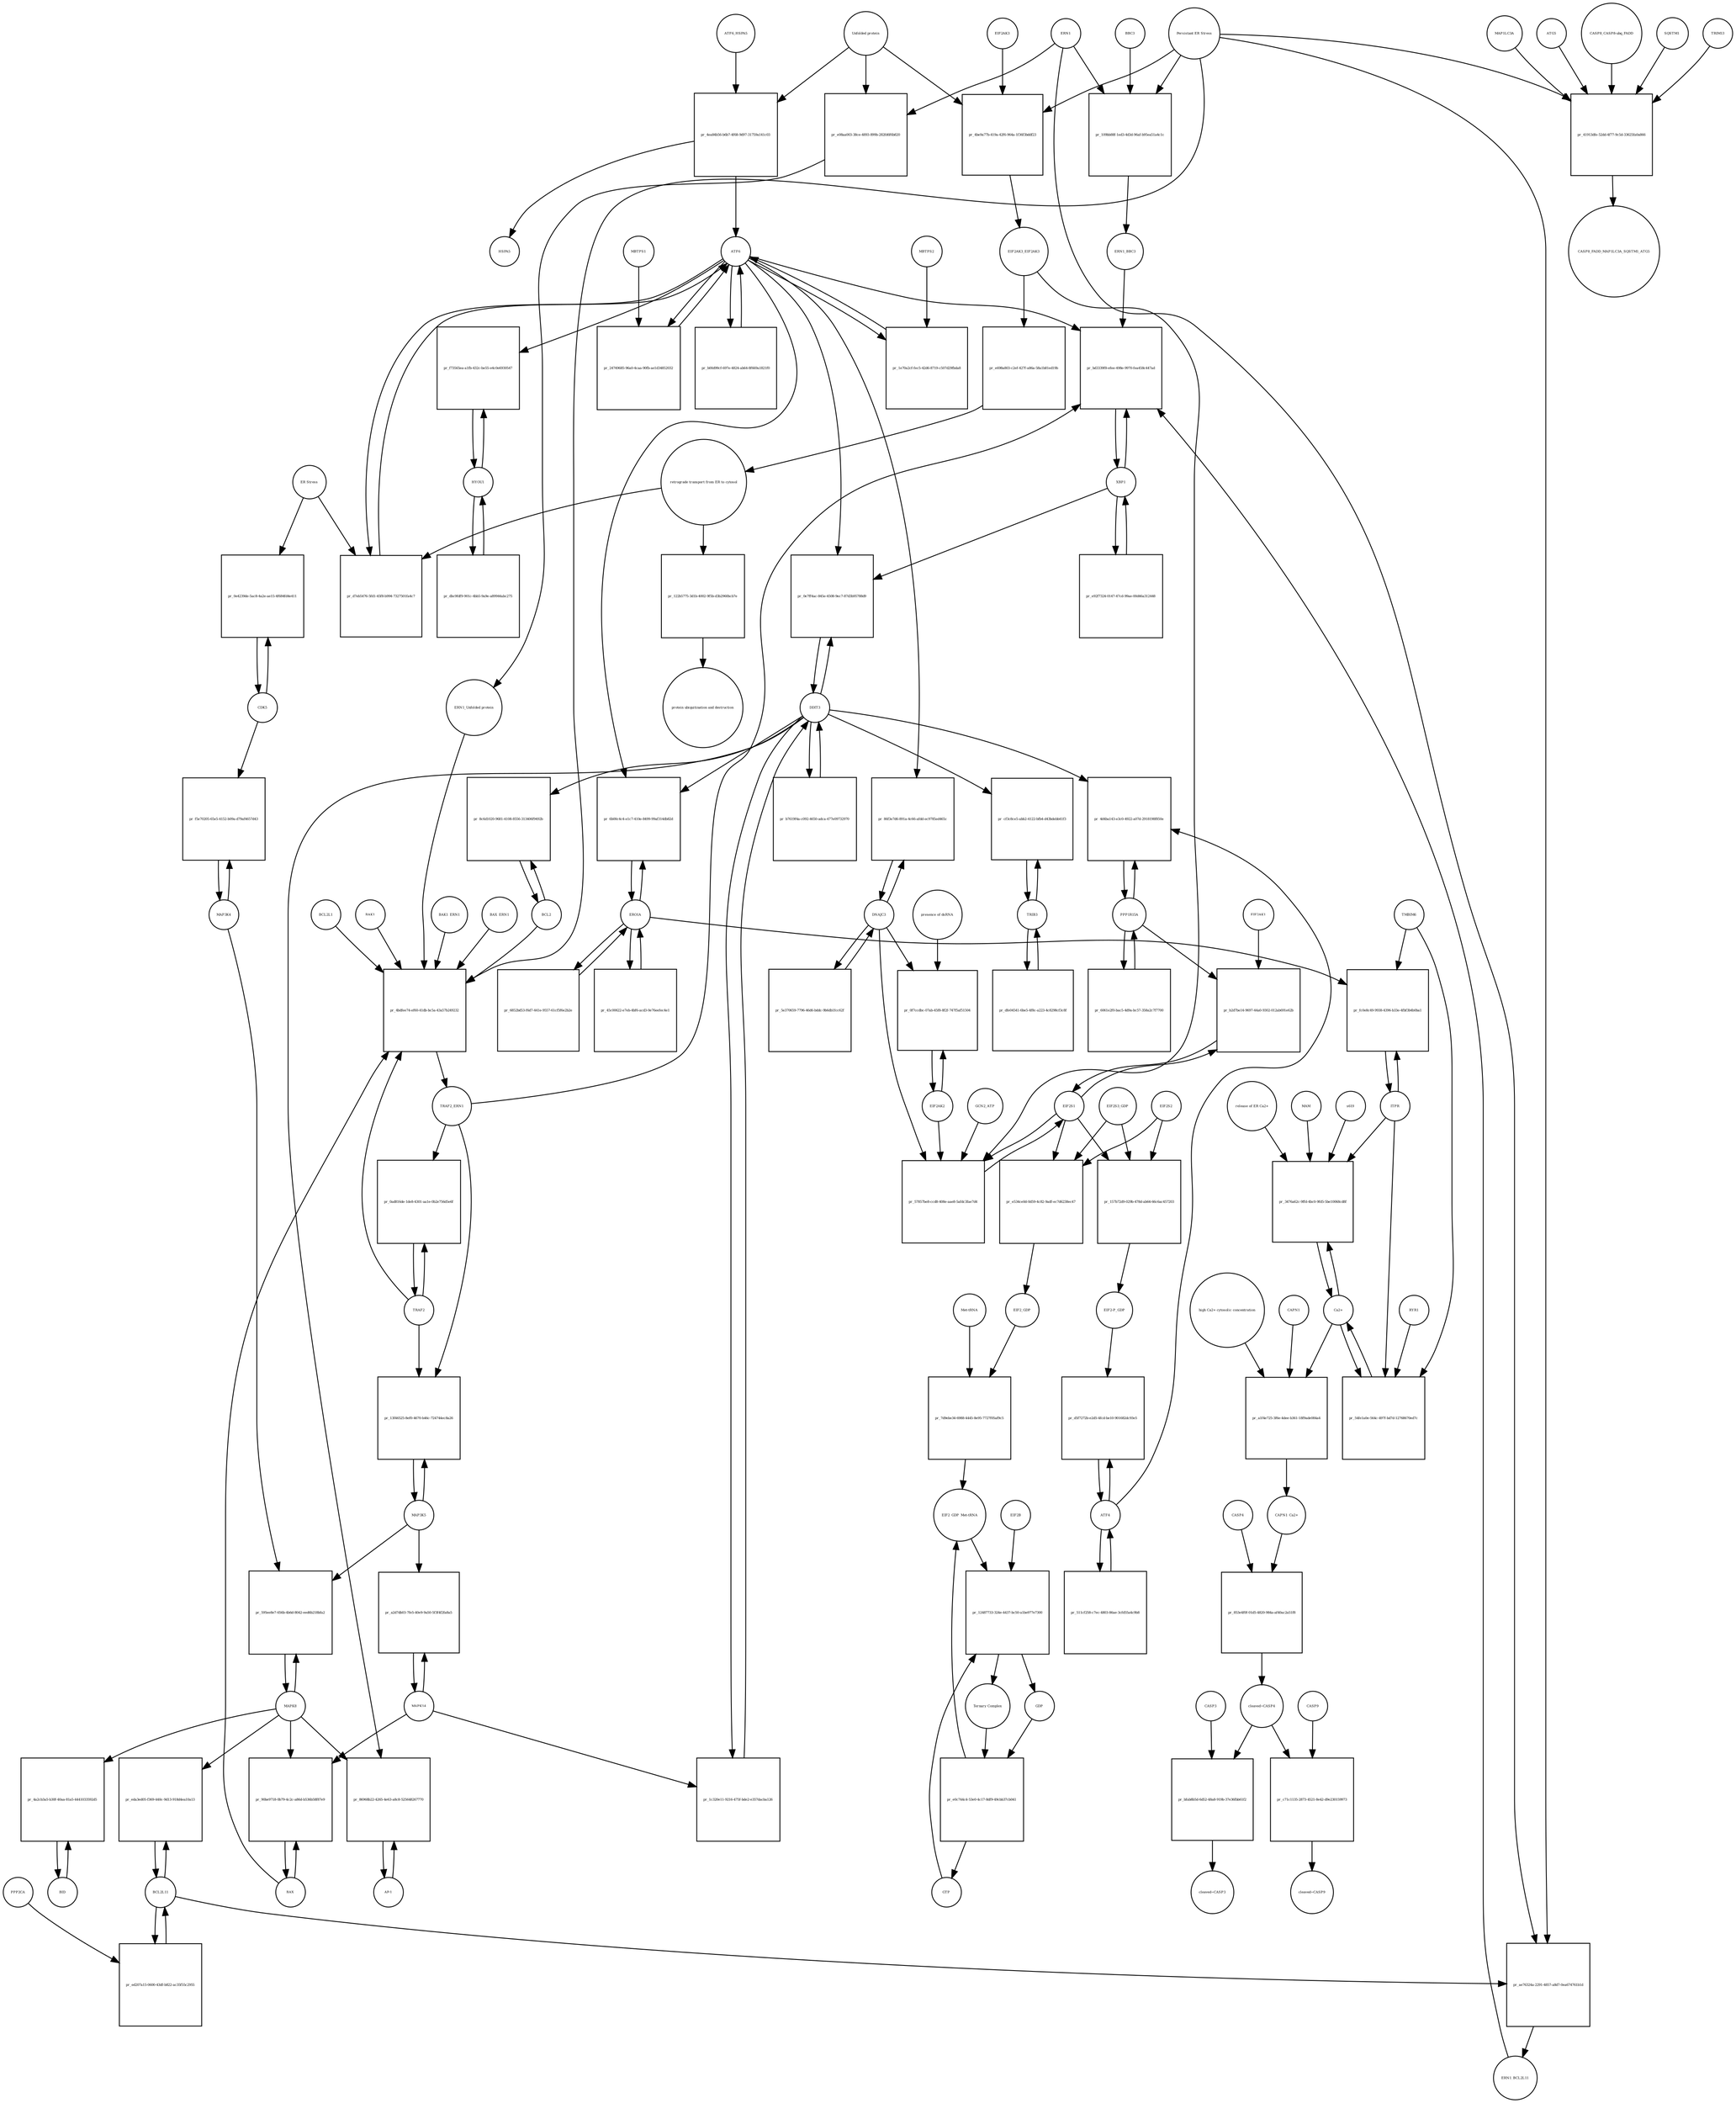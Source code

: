 strict digraph  {
ATF6_HSPA5 [annotation="", bipartite=0, cls=complex, fontsize=4, label=ATF6_HSPA5, shape=circle];
"pr_4ea84b56-b6b7-4f68-9d97-31759a141c03" [annotation="", bipartite=1, cls=process, fontsize=4, label="pr_4ea84b56-b6b7-4f68-9d97-31759a141c03", shape=square];
ATF6 [annotation="urn_miriam_hgnc.symbol_ATF6", bipartite=0, cls=macromolecule, fontsize=4, label=ATF6, shape=circle];
HSPA5 [annotation="urn_miriam_hgnc.symbol_HSPA5", bipartite=0, cls=macromolecule, fontsize=4, label=HSPA5, shape=circle];
"Unfolded protein" [annotation="", bipartite=0, cls=macromolecule, fontsize=4, label="Unfolded protein", shape=circle];
ERN1 [annotation="urn_miriam_hgnc.symbol_ERN1", bipartite=0, cls=macromolecule, fontsize=4, label=ERN1, shape=circle];
"pr_e08aa003-38ce-4893-899b-282fd6f6b820" [annotation="", bipartite=1, cls=process, fontsize=4, label="pr_e08aa003-38ce-4893-899b-282fd6f6b820", shape=square];
"ERN1_Unfolded protein" [annotation="", bipartite=0, cls=complex, fontsize=4, label="ERN1_Unfolded protein", shape=circle];
EIF2AK3_EIF2AK3 [annotation="", bipartite=0, cls=complex, fontsize=4, label=EIF2AK3_EIF2AK3, shape=circle];
"pr_e698a803-c2ef-427f-a86a-58a1b81ed19b" [annotation="", bipartite=1, cls=process, fontsize=4, label="pr_e698a803-c2ef-427f-a86a-58a1b81ed19b", shape=square];
"retrograde transport from ER to cytosol" [annotation="urn_miriam_obo.go_GO%3A0030970", bipartite=0, cls=phenotype, fontsize=4, label="retrograde transport from ER to cytosol", shape=circle];
"pr_122b5775-3d1b-4002-9f5b-d3b2960bcb7e" [annotation="", bipartite=1, cls=process, fontsize=4, label="pr_122b5775-3d1b-4002-9f5b-d3b2960bcb7e", shape=square];
"protein ubiquitination and destruction" [annotation="", bipartite=0, cls=phenotype, fontsize=4, label="protein ubiquitination and destruction", shape=circle];
"pr_4bdfee74-ef60-41db-bc5a-43a57b249232" [annotation="", bipartite=1, cls=process, fontsize=4, label="pr_4bdfee74-ef60-41db-bc5a-43a57b249232", shape=square];
TRAF2_ERN1 [annotation="", bipartite=0, cls=complex, fontsize=4, label=TRAF2_ERN1, shape=circle];
BAK1_ERN1 [annotation="", bipartite=0, cls=complex, fontsize=4, label=BAK1_ERN1, shape=circle];
BAX_ERN1 [annotation="", bipartite=0, cls=complex, fontsize=4, label=BAX_ERN1, shape=circle];
BCL2 [annotation="urn_miriam_hgnc.symbol_BCL2", bipartite=0, cls="nucleic acid feature", fontsize=4, label=BCL2, shape=circle];
BCL2L1 [annotation="urn_miriam_hgnc.symbol_BCL2L1", bipartite=0, cls=macromolecule, fontsize=4, label=BCL2L1, shape=circle];
"Persistant ER Stress" [annotation="urn_miriam_obo.go_GO%3A0034976", bipartite=0, cls=phenotype, fontsize=4, label="Persistant ER Stress", shape=circle];
BAX [annotation="urn_miriam_hgnc.symbol_BAX", bipartite=0, cls=macromolecule, fontsize=4, label=BAX, shape=circle];
BAK1 [annotation="urn_miriam_hgnc.symbol_BAK1", bipartite=0, cls=macromolecule, fontsize=4, label=BAK1, shape=circle];
TRAF2 [annotation="urn_miriam_hgnc.symbol_TRAF2", bipartite=0, cls=macromolecule, fontsize=4, label=TRAF2, shape=circle];
XBP1 [annotation="urn_miriam_hgnc.symbol_XBP1", bipartite=0, cls=macromolecule, fontsize=4, label=XBP1, shape=circle];
"pr_bd3339f8-efee-498e-9970-fea458c447ad" [annotation="", bipartite=1, cls=process, fontsize=4, label="pr_bd3339f8-efee-498e-9970-fea458c447ad", shape=square];
ERN1_BBC3 [annotation="", bipartite=0, cls=complex, fontsize=4, label=ERN1_BBC3, shape=circle];
ERN1_BCL2L11 [annotation="", bipartite=0, cls=complex, fontsize=4, label=ERN1_BCL2L11, shape=circle];
"pr_e92f7324-0147-47cd-99ae-00d46a312448" [annotation="", bipartite=1, cls=process, fontsize=4, label="pr_e92f7324-0147-47cd-99ae-00d46a312448", shape=square];
"pr_0ad816de-1de8-4301-aa1e-0b2e756d5e6f" [annotation="", bipartite=1, cls=process, fontsize=4, label="pr_0ad816de-1de8-4301-aa1e-0b2e756d5e6f", shape=square];
MAPK8 [annotation="urn_miriam_hgnc.symbol_MAPK8", bipartite=0, cls=macromolecule, fontsize=4, label=MAPK8, shape=circle];
"pr_595ee8e7-656b-4b6d-8042-eed6b218bfa2" [annotation="", bipartite=1, cls=process, fontsize=4, label="pr_595ee8e7-656b-4b6d-8042-eed6b218bfa2", shape=square];
MAP3K4 [annotation="urn_miriam_hgnc.symbol_MAP3K4", bipartite=0, cls=macromolecule, fontsize=4, label=MAP3K4, shape=circle];
MAP3K5 [annotation="urn_miriam_hgnc.symbol_MAP3K5", bipartite=0, cls=macromolecule, fontsize=4, label=MAP3K5, shape=circle];
MAPK14 [annotation="urn_miriam_hgnc.symbol_MAPK14", bipartite=0, cls=macromolecule, fontsize=4, label=MAPK14, shape=circle];
"pr_a2d7db03-7fe5-40e9-9a50-5f3f4f2fa8a5" [annotation="", bipartite=1, cls=process, fontsize=4, label="pr_a2d7db03-7fe5-40e9-9a50-5f3f4f2fa8a5", shape=square];
DDIT3 [annotation="urn_miriam_hgnc.symbol_DDIT3", bipartite=0, cls=macromolecule, fontsize=4, label=DDIT3, shape=circle];
"pr_1c320e11-9216-475f-bde2-e357dacba126" [annotation="", bipartite=1, cls=process, fontsize=4, label="pr_1c320e11-9216-475f-bde2-e357dacba126", shape=square];
"pr_8c6d1020-9681-4108-8556-313406f9492b" [annotation="", bipartite=1, cls=process, fontsize=4, label="pr_8c6d1020-9681-4108-8556-313406f9492b", shape=square];
"pr_d7eb5476-5fd1-45f8-b994-7327501fa4c7" [annotation="", bipartite=1, cls=process, fontsize=4, label="pr_d7eb5476-5fd1-45f8-b994-7327501fa4c7", shape=square];
"ER Stress" [annotation="urn_miriam_obo.go_GO%3A0034976", bipartite=0, cls=phenotype, fontsize=4, label="ER Stress", shape=circle];
"pr_24749685-96a0-4caa-90fb-ae1d34852032" [annotation="", bipartite=1, cls=process, fontsize=4, label="pr_24749685-96a0-4caa-90fb-ae1d34852032", shape=square];
MBTPS1 [annotation="urn_miriam_hgnc.symbol_MBTPS1", bipartite=0, cls=macromolecule, fontsize=4, label=MBTPS1, shape=circle];
"pr_1e70a2cf-fec5-42d6-8719-c507d29fbda8" [annotation="", bipartite=1, cls=process, fontsize=4, label="pr_1e70a2cf-fec5-42d6-8719-c507d29fbda8", shape=square];
MBTPS2 [annotation="urn_miriam_hgnc.symbol_MBTPS2", bipartite=0, cls=macromolecule, fontsize=4, label=MBTPS2, shape=circle];
"pr_b00d99cf-697e-4824-ab64-8f669a1821f0" [annotation="", bipartite=1, cls=process, fontsize=4, label="pr_b00d99cf-697e-4824-ab64-8f669a1821f0", shape=square];
"pr_b7619f4a-c092-4650-adca-477e09732970" [annotation="", bipartite=1, cls=process, fontsize=4, label="pr_b7619f4a-c092-4650-adca-477e09732970", shape=square];
"pr_0e7ff4ac-845e-4508-9ec7-87d3b95788d9" [annotation="", bipartite=1, cls=process, fontsize=4, label="pr_0e7ff4ac-845e-4508-9ec7-87d3b95788d9", shape=square];
EIF2S1 [annotation="urn_miriam_hgnc.symbol_EIF2S1", bipartite=0, cls=macromolecule, fontsize=4, label=EIF2S1, shape=circle];
"pr_57857be8-ccd8-408e-aae8-5afdc3fae7d4" [annotation="", bipartite=1, cls=process, fontsize=4, label="pr_57857be8-ccd8-408e-aae8-5afdc3fae7d4", shape=square];
GCN2_ATP [annotation="", bipartite=0, cls=complex, fontsize=4, label=GCN2_ATP, shape=circle];
EIF2AK2 [annotation="urn_miriam_hgnc.symbol_EIF2AK2", bipartite=0, cls=macromolecule, fontsize=4, label=EIF2AK2, shape=circle];
DNAJC3 [annotation="urn_miriam_hgnc.symbol_DNAJC3", bipartite=0, cls=macromolecule, fontsize=4, label=DNAJC3, shape=circle];
EIF2S2 [annotation="urn_miriam_hgnc.symbol_EIF2S2", bipartite=0, cls=macromolecule, fontsize=4, label=EIF2S2, shape=circle];
"pr_e534ce0d-0d59-4c82-9adf-ec7d6238ec47" [annotation="", bipartite=1, cls=process, fontsize=4, label="pr_e534ce0d-0d59-4c82-9adf-ec7d6238ec47", shape=square];
EIF2S3_GDP [annotation="", bipartite=0, cls=complex, fontsize=4, label=EIF2S3_GDP, shape=circle];
EIF2_GDP [annotation="", bipartite=0, cls=complex, fontsize=4, label=EIF2_GDP, shape=circle];
"EIF2_GDP_Met-tRNA" [annotation="", bipartite=0, cls=complex, fontsize=4, label="EIF2_GDP_Met-tRNA", shape=circle];
"pr_12487733-324e-4437-bc50-a1be977e7300" [annotation="", bipartite=1, cls=process, fontsize=4, label="pr_12487733-324e-4437-bc50-a1be977e7300", shape=square];
"Ternary Complex" [annotation="", bipartite=0, cls=complex, fontsize=4, label="Ternary Complex", shape=circle];
EIF2B [annotation="", bipartite=0, cls=complex, fontsize=4, label=EIF2B, shape=circle];
GTP [annotation="urn_miriam_obo.chebi_CHEBI%3A57600", bipartite=0, cls="simple chemical", fontsize=4, label=GTP, shape=circle];
GDP [annotation="urn_miriam_obo.chebi_CHEBI%3A65180", bipartite=0, cls="simple chemical", fontsize=4, label=GDP, shape=circle];
"pr_e0c744c4-53e0-4c17-8df9-49cbb37cb041" [annotation="", bipartite=1, cls=process, fontsize=4, label="pr_e0c744c4-53e0-4c17-8df9-49cbb37cb041", shape=square];
ATF4 [annotation="urn_miriam_hgnc.symbol_ATF4", bipartite=0, cls=macromolecule, fontsize=4, label=ATF4, shape=circle];
"pr_d5f7272b-e2d5-4fcd-be10-901682dc93e5" [annotation="", bipartite=1, cls=process, fontsize=4, label="pr_d5f7272b-e2d5-4fcd-be10-901682dc93e5", shape=square];
"EIF2-P_GDP" [annotation="", bipartite=0, cls=complex, fontsize=4, label="EIF2-P_GDP", shape=circle];
"pr_511cf258-c7ec-4803-86ae-3cfd55a4c9b8" [annotation="", bipartite=1, cls=process, fontsize=4, label="pr_511cf258-c7ec-4803-86ae-3cfd55a4c9b8", shape=square];
PPP1R15A [annotation="urn_miriam_hgnc.symbol_PPP1R15A", bipartite=0, cls=macromolecule, fontsize=4, label=PPP1R15A, shape=circle];
"pr_4d4ba143-e3c0-4922-a07d-2918198f850e" [annotation="", bipartite=1, cls=process, fontsize=4, label="pr_4d4ba143-e3c0-4922-a07d-2918198f850e", shape=square];
"pr_6061e2f0-bac5-4d9a-bc57-358a2c7f7700" [annotation="", bipartite=1, cls=process, fontsize=4, label="pr_6061e2f0-bac5-4d9a-bc57-358a2c7f7700", shape=square];
"pr_13f46525-8ef0-4670-b46c-724744ec8a26" [annotation="", bipartite=1, cls=process, fontsize=4, label="pr_13f46525-8ef0-4670-b46c-724744ec8a26", shape=square];
ERO1A [annotation="urn_miriam_hgnc.symbol_ERO1A", bipartite=0, cls=macromolecule, fontsize=4, label=ERO1A, shape=circle];
"pr_6b00c4c4-e1c7-410e-8499-99af314db82d" [annotation="", bipartite=1, cls=process, fontsize=4, label="pr_6b00c4c4-e1c7-410e-8499-99af314db82d", shape=square];
"pr_45c00622-e7eb-4bf6-acd3-0e76eefec4e1" [annotation="", bipartite=1, cls=process, fontsize=4, label="pr_45c00622-e7eb-4bf6-acd3-0e76eefec4e1", shape=square];
"pr_b2d7be14-9697-44a0-9302-012ab691e62b" [annotation="", bipartite=1, cls=process, fontsize=4, label="pr_b2d7be14-9697-44a0-9302-012ab691e62b", shape=square];
EIF2AK1 [annotation="urn_miriam_hgnc.symbol_EIF2AK1", bipartite=0, cls=macromolecule, fontsize=4, label=EIF2AK1, shape=circle];
"pr_90be9718-0b79-4c2c-a86d-b536b58f87e9" [annotation="", bipartite=1, cls=process, fontsize=4, label="pr_90be9718-0b79-4c2c-a86d-b536b58f87e9", shape=square];
"Ca2+" [annotation="urn_miriam_obo.chebi_CHEBI%3A29108", bipartite=0, cls="simple chemical", fontsize=4, label="Ca2+", shape=circle];
"pr_3476a62c-9ffd-4bc0-9fd5-5be10068cd8f" [annotation="", bipartite=1, cls=process, fontsize=4, label="pr_3476a62c-9ffd-4bc0-9fd5-5be10068cd8f", shape=square];
"release of ER Ca2+" [annotation="urn_miriam_obo.go_GO%3A0032471", bipartite=0, cls=phenotype, fontsize=4, label="release of ER Ca2+", shape=circle];
ITPR [annotation="urn_miriam_hgnc.symbol_ITPR1|urn_miriam_hgnc.symbol_ITPR2|urn_miriam_hgnc.symbol_ITPR3", bipartite=0, cls=macromolecule, fontsize=4, label=ITPR, shape=circle];
MAM [annotation="urn_miriam_obo.go_GO%3A0044233", bipartite=0, cls=phenotype, fontsize=4, label=MAM, shape=circle];
s619 [annotation="", bipartite=0, cls=complex, fontsize=4, label=s619, shape=circle];
"pr_f5e70205-65e5-4152-b09a-d79af4657d43" [annotation="", bipartite=1, cls=process, fontsize=4, label="pr_f5e70205-65e5-4152-b09a-d79af4657d43", shape=square];
CDK5 [annotation="urn_miriam_hgnc.symbol_CDK5", bipartite=0, cls=macromolecule, fontsize=4, label=CDK5, shape=circle];
"pr_0e4239de-5ac8-4a2e-ae15-4f684fd4e411" [annotation="", bipartite=1, cls="uncertain process", fontsize=4, label="pr_0e4239de-5ac8-4a2e-ae15-4f684fd4e411", shape=square];
"pr_54fe1a0e-564c-497f-bd7d-12768670ed7c" [annotation="", bipartite=1, cls=process, fontsize=4, label="pr_54fe1a0e-564c-497f-bd7d-12768670ed7c", shape=square];
TMBIM6 [annotation="urn_miriam_hgnc.symbol_TMBIM6", bipartite=0, cls=macromolecule, fontsize=4, label=TMBIM6, shape=circle];
RYR1 [annotation="urn_miriam_hgnc.symbol_RYR1", bipartite=0, cls=macromolecule, fontsize=4, label=RYR1, shape=circle];
EIF2AK3 [annotation="urn_miriam_hgnc.symbol_EIF2AK3", bipartite=0, cls=macromolecule, fontsize=4, label=EIF2AK3, shape=circle];
"pr_4be9a77b-419a-42f6-964a-1f36f3bddf23" [annotation="", bipartite=1, cls=process, fontsize=4, label="pr_4be9a77b-419a-42f6-964a-1f36f3bddf23", shape=square];
"pr_6852bd53-f6d7-441e-9557-61cf5f6e2b2e" [annotation="", bipartite=1, cls=process, fontsize=4, label="pr_6852bd53-f6d7-441e-9557-61cf5f6e2b2e", shape=square];
"CASP8_CASP8-ubq_FADD" [annotation="", bipartite=0, cls=complex, fontsize=4, label="CASP8_CASP8-ubq_FADD", shape=circle];
"pr_41913dfe-52dd-4f77-9c5d-33625fa0a866" [annotation="", bipartite=1, cls=process, fontsize=4, label="pr_41913dfe-52dd-4f77-9c5d-33625fa0a866", shape=square];
"SQSTM1 " [annotation="urn_miriam_hgnc.symbol_SQSTM1", bipartite=0, cls=macromolecule, fontsize=4, label="SQSTM1 ", shape=circle];
CASP8_FADD_MAP1LC3A_SQSTM1_ATG5 [annotation="", bipartite=0, cls=complex, fontsize=4, label=CASP8_FADD_MAP1LC3A_SQSTM1_ATG5, shape=circle];
TRIM13 [annotation="urn_miriam_hgnc.symbol_TRIM13", bipartite=0, cls=macromolecule, fontsize=4, label=TRIM13, shape=circle];
MAP1LC3A [annotation="urn_miriam_hgnc.symbol_MAP1LC3A", bipartite=0, cls=macromolecule, fontsize=4, label=MAP1LC3A, shape=circle];
ATG5 [annotation="urn_miriam_hgnc.symbol_ATG5", bipartite=0, cls=macromolecule, fontsize=4, label=ATG5, shape=circle];
"AP-1" [annotation="urn_miriam_hgnc.symbol_FOS|urn_miriam_hgnc.symbol_FOSB|urn_miriam_hgnc.symbol_FOSL1|urn_miriam_hgnc.symbol_FOSL2|urn_miriam_hgnc.symbol_JUN|urn_miriam_hgnc.symbol_JUNB|urn_miriam_hgnc.symbol_JUND", bipartite=0, cls=macromolecule, fontsize=4, label="AP-1", shape=circle];
"pr_86968b22-4265-4e63-a8c8-525648267770" [annotation="", bipartite=1, cls=process, fontsize=4, label="pr_86968b22-4265-4e63-a8c8-525648267770", shape=square];
"pr_0f7ccdbc-07ab-45f8-8f2f-747f5af51504" [annotation="", bipartite=1, cls=process, fontsize=4, label="pr_0f7ccdbc-07ab-45f8-8f2f-747f5af51504", shape=square];
"presence of dsRNA" [annotation="urn_miriam_obo.go_GO%3A0071359", bipartite=0, cls=phenotype, fontsize=4, label="presence of dsRNA", shape=circle];
"Met-tRNA" [annotation="urn_miriam_hgnc_HGNC%3A34779", bipartite=0, cls="nucleic acid feature", fontsize=4, label="Met-tRNA", shape=circle];
"pr_7d9ebe34-6988-4445-8e95-7727f05af9c5" [annotation="", bipartite=1, cls=process, fontsize=4, label="pr_7d9ebe34-6988-4445-8e95-7727f05af9c5", shape=square];
"pr_157b72d9-029b-478d-ab64-66c6ac457203" [annotation="", bipartite=1, cls=process, fontsize=4, label="pr_157b72d9-029b-478d-ab64-66c6ac457203", shape=square];
BCL2L11 [annotation="urn_miriam_hgnc.symbol_BCL2L11", bipartite=0, cls=macromolecule, fontsize=4, label=BCL2L11, shape=circle];
"pr_eda3ed05-f369-440c-9d13-918d4ea10a13" [annotation="", bipartite=1, cls=process, fontsize=4, label="pr_eda3ed05-f369-440c-9d13-918d4ea10a13", shape=square];
BID [annotation="urn_miriam_hgnc.symbol_BID", bipartite=0, cls=macromolecule, fontsize=4, label=BID, shape=circle];
"pr_4a2cb3a5-b30f-40aa-81a5-4441033592d5" [annotation="", bipartite=1, cls=process, fontsize=4, label="pr_4a2cb3a5-b30f-40aa-81a5-4441033592d5", shape=square];
"pr_ae76324a-2291-4857-a8d7-0ea674761b1d" [annotation="", bipartite=1, cls=process, fontsize=4, label="pr_ae76324a-2291-4857-a8d7-0ea674761b1d", shape=square];
"pr_109bb88f-1ed3-4d3d-96af-b95ea51a4c1c" [annotation="", bipartite=1, cls=process, fontsize=4, label="pr_109bb88f-1ed3-4d3d-96af-b95ea51a4c1c", shape=square];
BBC3 [annotation="urn_miriam_hgnc.symbol_BBC3", bipartite=0, cls=macromolecule, fontsize=4, label=BBC3, shape=circle];
"pr_ed207a15-0600-43df-b822-ac35f55c2955" [annotation="", bipartite=1, cls=process, fontsize=4, label="pr_ed207a15-0600-43df-b822-ac35f55c2955", shape=square];
PPP2CA [annotation="urn_miriam_hgnc.symbol_PPP2CA", bipartite=0, cls=macromolecule, fontsize=4, label=PPP2CA, shape=circle];
TRIB3 [annotation="urn_miriam_hgnc.symbol_TRIB3", bipartite=0, cls=macromolecule, fontsize=4, label=TRIB3, shape=circle];
"pr_cf3c8ce5-abb2-4122-bfb4-d43bdebb41f3" [annotation="", bipartite=1, cls=process, fontsize=4, label="pr_cf3c8ce5-abb2-4122-bfb4-d43bdebb41f3", shape=square];
"pr_dfe04541-6be5-4f8c-a223-4c8298cf3c8f" [annotation="", bipartite=1, cls=process, fontsize=4, label="pr_dfe04541-6be5-4f8c-a223-4c8298cf3c8f", shape=square];
"pr_86f3e7d6-891a-4c66-afdd-ec9785ed465c" [annotation="", bipartite=1, cls=process, fontsize=4, label="pr_86f3e7d6-891a-4c66-afdd-ec9785ed465c", shape=square];
"pr_5e370659-7796-46d6-bddc-9b6db1fcc62f" [annotation="", bipartite=1, cls=process, fontsize=4, label="pr_5e370659-7796-46d6-bddc-9b6db1fcc62f", shape=square];
"pr_fc0e8c49-9938-4396-b33e-4fbf3b4b0ba1" [annotation="", bipartite=1, cls=process, fontsize=4, label="pr_fc0e8c49-9938-4396-b33e-4fbf3b4b0ba1", shape=square];
CASP4 [annotation="urn_miriam_hgnc.symbol_CASP4", bipartite=0, cls=macromolecule, fontsize=4, label=CASP4, shape=circle];
"pr_853e4f0f-01d5-4820-984a-af40ac2a51f8" [annotation="", bipartite=1, cls=process, fontsize=4, label="pr_853e4f0f-01d5-4820-984a-af40ac2a51f8", shape=square];
"cleaved~CASP4" [annotation="urn_miriam_hgnc.symbol_CASP4", bipartite=0, cls=macromolecule, fontsize=4, label="cleaved~CASP4", shape=circle];
"CAPN1_Ca2+" [annotation="", bipartite=0, cls=complex, fontsize=4, label="CAPN1_Ca2+", shape=circle];
CASP3 [annotation="urn_miriam_hgnc.symbol_CASP3", bipartite=0, cls=macromolecule, fontsize=4, label=CASP3, shape=circle];
"pr_bfab8b5d-6d52-48a8-919b-37e36fbb61f2" [annotation="", bipartite=1, cls=process, fontsize=4, label="pr_bfab8b5d-6d52-48a8-919b-37e36fbb61f2", shape=square];
"cleaved~CASP3" [annotation="urn_miriam_hgnc.symbol_CASP3", bipartite=0, cls=macromolecule, fontsize=4, label="cleaved~CASP3", shape=circle];
CASP9 [annotation="urn_miriam_hgnc.symbol_CSAP9", bipartite=0, cls=macromolecule, fontsize=4, label=CASP9, shape=circle];
"pr_c71c1135-2873-4521-8e42-d9e230159973" [annotation="", bipartite=1, cls=process, fontsize=4, label="pr_c71c1135-2873-4521-8e42-d9e230159973", shape=square];
"cleaved~CASP9" [annotation="urn_miriam_hgnc.symbol_CASP9", bipartite=0, cls=macromolecule, fontsize=4, label="cleaved~CASP9", shape=circle];
CAPN1 [annotation="urn_miriam_hgnc.symbol_CAPN1", bipartite=0, cls=macromolecule, fontsize=4, label=CAPN1, shape=circle];
"pr_a1f4e725-3f6e-4dee-b361-18f9ade084a4" [annotation="", bipartite=1, cls=process, fontsize=4, label="pr_a1f4e725-3f6e-4dee-b361-18f9ade084a4", shape=square];
"high Ca2+ cytosolic concentration" [annotation="urn_miriam_obo.go_GO%3A1902656", bipartite=0, cls=phenotype, fontsize=4, label="high Ca2+ cytosolic concentration", shape=circle];
HYOU1 [annotation="urn_miriam_hgnc.symbol_HYOU1", bipartite=0, cls=macromolecule, fontsize=4, label=HYOU1, shape=circle];
"pr_f73565ea-a1fb-432c-be55-e4c0e6930547" [annotation="", bipartite=1, cls=process, fontsize=4, label="pr_f73565ea-a1fb-432c-be55-e4c0e6930547", shape=square];
"pr_dbc9fdf9-901c-4bb5-9a9e-a89944abc275" [annotation="", bipartite=1, cls=process, fontsize=4, label="pr_dbc9fdf9-901c-4bb5-9a9e-a89944abc275", shape=square];
ATF6_HSPA5 -> "pr_4ea84b56-b6b7-4f68-9d97-31759a141c03"  [annotation="", interaction_type=consumption];
"pr_4ea84b56-b6b7-4f68-9d97-31759a141c03" -> ATF6  [annotation="", interaction_type=production];
"pr_4ea84b56-b6b7-4f68-9d97-31759a141c03" -> HSPA5  [annotation="", interaction_type=production];
ATF6 -> "pr_bd3339f8-efee-498e-9970-fea458c447ad"  [annotation="urn_miriam_pubmed_26587781|urn_miriam_pubmed_23430059", interaction_type=catalysis];
ATF6 -> "pr_d7eb5476-5fd1-45f8-b994-7327501fa4c7"  [annotation="", interaction_type=consumption];
ATF6 -> "pr_24749685-96a0-4caa-90fb-ae1d34852032"  [annotation="", interaction_type=consumption];
ATF6 -> "pr_1e70a2cf-fec5-42d6-8719-c507d29fbda8"  [annotation="", interaction_type=consumption];
ATF6 -> "pr_b00d99cf-697e-4824-ab64-8f669a1821f0"  [annotation="", interaction_type=consumption];
ATF6 -> "pr_0e7ff4ac-845e-4508-9ec7-87d3b95788d9"  [annotation="urn_miriam_pubmed_26587781|urn_miriam_pubmed_17991856|urn_miriam_pubmed_22802018", interaction_type=catalysis];
ATF6 -> "pr_6b00c4c4-e1c7-410e-8499-99af314db82d"  [annotation="urn_miriam_pubmed_23850759|urn_miriam_pubmed_25387528|urn_miriam_taxonomy_10090", interaction_type=catalysis];
ATF6 -> "pr_86f3e7d6-891a-4c66-afdd-ec9785ed465c"  [annotation="urn_miriam_pubmed_12601012|urn_miriam_pubmed_18360008|urn_miriam_taxonomy_10090", interaction_type=catalysis];
ATF6 -> "pr_f73565ea-a1fb-432c-be55-e4c0e6930547"  [annotation="urn_miriam_pubmed_18360008|urn_miriam_taxonomy_10090", interaction_type=catalysis];
"Unfolded protein" -> "pr_4ea84b56-b6b7-4f68-9d97-31759a141c03"  [annotation="urn_miriam_pubmed_17090218|urn_miriam_pubmed_23850759", interaction_type=catalysis];
"Unfolded protein" -> "pr_e08aa003-38ce-4893-899b-282fd6f6b820"  [annotation="", interaction_type=consumption];
"Unfolded protein" -> "pr_4be9a77b-419a-42f6-964a-1f36f3bddf23"  [annotation=urn_miriam_pubmed_17991856, interaction_type=catalysis];
ERN1 -> "pr_e08aa003-38ce-4893-899b-282fd6f6b820"  [annotation="", interaction_type=consumption];
ERN1 -> "pr_ae76324a-2291-4857-a8d7-0ea674761b1d"  [annotation="", interaction_type=consumption];
ERN1 -> "pr_109bb88f-1ed3-4d3d-96af-b95ea51a4c1c"  [annotation="", interaction_type=consumption];
"pr_e08aa003-38ce-4893-899b-282fd6f6b820" -> "ERN1_Unfolded protein"  [annotation="", interaction_type=production];
"ERN1_Unfolded protein" -> "pr_4bdfee74-ef60-41db-bc5a-43a57b249232"  [annotation="", interaction_type=consumption];
EIF2AK3_EIF2AK3 -> "pr_e698a803-c2ef-427f-a86a-58a1b81ed19b"  [annotation="", interaction_type=consumption];
EIF2AK3_EIF2AK3 -> "pr_57857be8-ccd8-408e-aae8-5afdc3fae7d4"  [annotation="urn_miriam_pubmed_12667446|urn_miriam_pubmed_12601012|urn_miriam_pubmed_23850759|urn_miriam_pubmed_18360008|urn_miriam_pubmed_26587781|urn_miriam_taxonomy_10090", interaction_type=catalysis];
"pr_e698a803-c2ef-427f-a86a-58a1b81ed19b" -> "retrograde transport from ER to cytosol"  [annotation="", interaction_type=production];
"retrograde transport from ER to cytosol" -> "pr_122b5775-3d1b-4002-9f5b-d3b2960bcb7e"  [annotation="", interaction_type=consumption];
"retrograde transport from ER to cytosol" -> "pr_d7eb5476-5fd1-45f8-b994-7327501fa4c7"  [annotation="urn_miriam_pubmed_18360008|urn_miriam_pubmed_17991856|urn_miriam_pubmed_26587781|urn_miriam_taxonomy_10090", interaction_type=inhibition];
"pr_122b5775-3d1b-4002-9f5b-d3b2960bcb7e" -> "protein ubiquitination and destruction"  [annotation="", interaction_type=production];
"pr_4bdfee74-ef60-41db-bc5a-43a57b249232" -> TRAF2_ERN1  [annotation="", interaction_type=production];
TRAF2_ERN1 -> "pr_bd3339f8-efee-498e-9970-fea458c447ad"  [annotation="urn_miriam_pubmed_26587781|urn_miriam_pubmed_23430059", interaction_type=catalysis];
TRAF2_ERN1 -> "pr_0ad816de-1de8-4301-aa1e-0b2e756d5e6f"  [annotation=urn_miriam_pubmed_23850759, interaction_type=catalysis];
TRAF2_ERN1 -> "pr_13f46525-8ef0-4670-b46c-724744ec8a26"  [annotation=urn_miriam_pubmed_23850759, interaction_type=catalysis];
BAK1_ERN1 -> "pr_4bdfee74-ef60-41db-bc5a-43a57b249232"  [annotation="urn_miriam_pubmed_23850759|urn_miriam_pubmed_23430059|urn_miriam_pubmed_26587781|urn_miriam_pubmed_30773986|urn_miriam_taxonomy_10090", interaction_type=catalysis];
BAX_ERN1 -> "pr_4bdfee74-ef60-41db-bc5a-43a57b249232"  [annotation="urn_miriam_pubmed_23850759|urn_miriam_pubmed_23430059|urn_miriam_pubmed_26587781|urn_miriam_pubmed_30773986|urn_miriam_taxonomy_10090", interaction_type=catalysis];
BCL2 -> "pr_4bdfee74-ef60-41db-bc5a-43a57b249232"  [annotation="urn_miriam_pubmed_23850759|urn_miriam_pubmed_23430059|urn_miriam_pubmed_26587781|urn_miriam_pubmed_30773986|urn_miriam_taxonomy_10090", interaction_type=inhibition];
BCL2 -> "pr_8c6d1020-9681-4108-8556-313406f9492b"  [annotation="", interaction_type=consumption];
BCL2L1 -> "pr_4bdfee74-ef60-41db-bc5a-43a57b249232"  [annotation="urn_miriam_pubmed_23850759|urn_miriam_pubmed_23430059|urn_miriam_pubmed_26587781|urn_miriam_pubmed_30773986|urn_miriam_taxonomy_10090", interaction_type=inhibition];
"Persistant ER Stress" -> "pr_4bdfee74-ef60-41db-bc5a-43a57b249232"  [annotation="urn_miriam_pubmed_23850759|urn_miriam_pubmed_23430059|urn_miriam_pubmed_26587781|urn_miriam_pubmed_30773986|urn_miriam_taxonomy_10090", interaction_type=inhibition];
"Persistant ER Stress" -> "pr_4be9a77b-419a-42f6-964a-1f36f3bddf23"  [annotation=urn_miriam_pubmed_17991856, interaction_type=catalysis];
"Persistant ER Stress" -> "pr_41913dfe-52dd-4f77-9c5d-33625fa0a866"  [annotation=urn_miriam_pubmed_17991856, interaction_type=catalysis];
"Persistant ER Stress" -> "pr_ae76324a-2291-4857-a8d7-0ea674761b1d"  [annotation="urn_miriam_pubmed_23850759|urn_miriam_pubmed_23430059|urn_miriam_pubmed_26587781", interaction_type=inhibition];
"Persistant ER Stress" -> "pr_109bb88f-1ed3-4d3d-96af-b95ea51a4c1c"  [annotation="urn_miriam_pubmed_23430059|urn_miriam_pubmed_17991856", interaction_type=inhibition];
BAX -> "pr_4bdfee74-ef60-41db-bc5a-43a57b249232"  [annotation="urn_miriam_pubmed_23850759|urn_miriam_pubmed_23430059|urn_miriam_pubmed_26587781|urn_miriam_pubmed_30773986|urn_miriam_taxonomy_10090", interaction_type=catalysis];
BAX -> "pr_90be9718-0b79-4c2c-a86d-b536b58f87e9"  [annotation="", interaction_type=consumption];
BAK1 -> "pr_4bdfee74-ef60-41db-bc5a-43a57b249232"  [annotation="urn_miriam_pubmed_23850759|urn_miriam_pubmed_23430059|urn_miriam_pubmed_26587781|urn_miriam_pubmed_30773986|urn_miriam_taxonomy_10090", interaction_type=catalysis];
TRAF2 -> "pr_4bdfee74-ef60-41db-bc5a-43a57b249232"  [annotation="", interaction_type=consumption];
TRAF2 -> "pr_0ad816de-1de8-4301-aa1e-0b2e756d5e6f"  [annotation="", interaction_type=consumption];
TRAF2 -> "pr_13f46525-8ef0-4670-b46c-724744ec8a26"  [annotation=urn_miriam_pubmed_23850759, interaction_type=catalysis];
XBP1 -> "pr_bd3339f8-efee-498e-9970-fea458c447ad"  [annotation="", interaction_type=consumption];
XBP1 -> "pr_e92f7324-0147-47cd-99ae-00d46a312448"  [annotation="", interaction_type=consumption];
XBP1 -> "pr_0e7ff4ac-845e-4508-9ec7-87d3b95788d9"  [annotation="urn_miriam_pubmed_26587781|urn_miriam_pubmed_17991856|urn_miriam_pubmed_22802018", interaction_type=catalysis];
"pr_bd3339f8-efee-498e-9970-fea458c447ad" -> XBP1  [annotation="", interaction_type=production];
ERN1_BBC3 -> "pr_bd3339f8-efee-498e-9970-fea458c447ad"  [annotation="urn_miriam_pubmed_26587781|urn_miriam_pubmed_23430059", interaction_type=catalysis];
ERN1_BCL2L11 -> "pr_bd3339f8-efee-498e-9970-fea458c447ad"  [annotation="urn_miriam_pubmed_26587781|urn_miriam_pubmed_23430059", interaction_type=catalysis];
"pr_e92f7324-0147-47cd-99ae-00d46a312448" -> XBP1  [annotation="", interaction_type=production];
"pr_0ad816de-1de8-4301-aa1e-0b2e756d5e6f" -> TRAF2  [annotation="", interaction_type=production];
MAPK8 -> "pr_595ee8e7-656b-4b6d-8042-eed6b218bfa2"  [annotation="", interaction_type=consumption];
MAPK8 -> "pr_90be9718-0b79-4c2c-a86d-b536b58f87e9"  [annotation="urn_miriam_pubmed_18191217|urn_miriam_pubmed_23430059|urn_miriam_pubmed_29450140", interaction_type=catalysis];
MAPK8 -> "pr_86968b22-4265-4e63-a8c8-525648267770"  [annotation="urn_miriam_pubmed_26587781|urn_miriam_pubmed_23850759", interaction_type=catalysis];
MAPK8 -> "pr_eda3ed05-f369-440c-9d13-918d4ea10a13"  [annotation=urn_miriam_pubmed_23850759, interaction_type=catalysis];
MAPK8 -> "pr_4a2cb3a5-b30f-40aa-81a5-4441033592d5"  [annotation="urn_miriam_pubmed_23430059|urn_miriam_pubmed_11583631|urn_miriam_taxonomy_10090", interaction_type=catalysis];
"pr_595ee8e7-656b-4b6d-8042-eed6b218bfa2" -> MAPK8  [annotation="", interaction_type=production];
MAP3K4 -> "pr_595ee8e7-656b-4b6d-8042-eed6b218bfa2"  [annotation="urn_miriam_pubmed_18191217|urn_miriam_pubmed_23850759|urn_miriam_pubmed_26587781", interaction_type=catalysis];
MAP3K4 -> "pr_f5e70205-65e5-4152-b09a-d79af4657d43"  [annotation="", interaction_type=consumption];
MAP3K5 -> "pr_595ee8e7-656b-4b6d-8042-eed6b218bfa2"  [annotation="urn_miriam_pubmed_18191217|urn_miriam_pubmed_23850759|urn_miriam_pubmed_26587781", interaction_type=catalysis];
MAP3K5 -> "pr_a2d7db03-7fe5-40e9-9a50-5f3f4f2fa8a5"  [annotation="urn_miriam_pubmed_23850759|urn_miriam_pubmed_12215209|urn_miriam_taxonomy_10090", interaction_type=catalysis];
MAP3K5 -> "pr_13f46525-8ef0-4670-b46c-724744ec8a26"  [annotation="", interaction_type=consumption];
MAPK14 -> "pr_a2d7db03-7fe5-40e9-9a50-5f3f4f2fa8a5"  [annotation="", interaction_type=consumption];
MAPK14 -> "pr_1c320e11-9216-475f-bde2-e357dacba126"  [annotation="urn_miriam_pubmed_23850759|urn_miriam_pubmed_23430059|urn_miriam_pubmed_26137585", interaction_type=catalysis];
MAPK14 -> "pr_90be9718-0b79-4c2c-a86d-b536b58f87e9"  [annotation="urn_miriam_pubmed_18191217|urn_miriam_pubmed_23430059|urn_miriam_pubmed_29450140", interaction_type=catalysis];
"pr_a2d7db03-7fe5-40e9-9a50-5f3f4f2fa8a5" -> MAPK14  [annotation="", interaction_type=production];
DDIT3 -> "pr_1c320e11-9216-475f-bde2-e357dacba126"  [annotation="", interaction_type=consumption];
DDIT3 -> "pr_8c6d1020-9681-4108-8556-313406f9492b"  [annotation="urn_miriam_pubmed_30662442|urn_miriam_pubmed_23850759", interaction_type=inhibition];
DDIT3 -> "pr_b7619f4a-c092-4650-adca-477e09732970"  [annotation="", interaction_type=consumption];
DDIT3 -> "pr_0e7ff4ac-845e-4508-9ec7-87d3b95788d9"  [annotation="", interaction_type=consumption];
DDIT3 -> "pr_4d4ba143-e3c0-4922-a07d-2918198f850e"  [annotation="urn_miriam_pubmed_23850759|urn_miriam_pubmed_26584763", interaction_type=catalysis];
DDIT3 -> "pr_6b00c4c4-e1c7-410e-8499-99af314db82d"  [annotation="urn_miriam_pubmed_23850759|urn_miriam_pubmed_25387528|urn_miriam_taxonomy_10090", interaction_type=catalysis];
DDIT3 -> "pr_86968b22-4265-4e63-a8c8-525648267770"  [annotation="urn_miriam_pubmed_26587781|urn_miriam_pubmed_23850759", interaction_type=catalysis];
DDIT3 -> "pr_cf3c8ce5-abb2-4122-bfb4-d43bdebb41f3"  [annotation="urn_miriam_pubmed_23430059|urn_miriam_pubmed_18940792", interaction_type=catalysis];
"pr_1c320e11-9216-475f-bde2-e357dacba126" -> DDIT3  [annotation="", interaction_type=production];
"pr_8c6d1020-9681-4108-8556-313406f9492b" -> BCL2  [annotation="", interaction_type=production];
"pr_d7eb5476-5fd1-45f8-b994-7327501fa4c7" -> ATF6  [annotation="", interaction_type=production];
"ER Stress" -> "pr_d7eb5476-5fd1-45f8-b994-7327501fa4c7"  [annotation="urn_miriam_pubmed_18360008|urn_miriam_pubmed_17991856|urn_miriam_pubmed_26587781|urn_miriam_taxonomy_10090", interaction_type=catalysis];
"ER Stress" -> "pr_0e4239de-5ac8-4a2e-ae15-4f684fd4e411"  [annotation=urn_miriam_pubmed_23850759, interaction_type=catalysis];
"pr_24749685-96a0-4caa-90fb-ae1d34852032" -> ATF6  [annotation="", interaction_type=production];
MBTPS1 -> "pr_24749685-96a0-4caa-90fb-ae1d34852032"  [annotation="urn_miriam_pubmed_18360008|urn_miriam_pubmed_17991856|urn_miriam_pubmed_26587781|urn_miriam_pubmed_23850759|urn_miriam_taxonomy_10090", interaction_type=catalysis];
"pr_1e70a2cf-fec5-42d6-8719-c507d29fbda8" -> ATF6  [annotation="", interaction_type=production];
MBTPS2 -> "pr_1e70a2cf-fec5-42d6-8719-c507d29fbda8"  [annotation="urn_miriam_pubmed_23850759|urn_miriam_pubmed_26587781|urn_miriam_pubmed_17991856|urn_miriam_pubmed_18360008|urn_miriam_taxonomy_10090", interaction_type=catalysis];
"pr_b00d99cf-697e-4824-ab64-8f669a1821f0" -> ATF6  [annotation="", interaction_type=production];
"pr_b7619f4a-c092-4650-adca-477e09732970" -> DDIT3  [annotation="", interaction_type=production];
"pr_0e7ff4ac-845e-4508-9ec7-87d3b95788d9" -> DDIT3  [annotation="", interaction_type=production];
EIF2S1 -> "pr_57857be8-ccd8-408e-aae8-5afdc3fae7d4"  [annotation="", interaction_type=consumption];
EIF2S1 -> "pr_e534ce0d-0d59-4c82-9adf-ec7d6238ec47"  [annotation="", interaction_type=consumption];
EIF2S1 -> "pr_b2d7be14-9697-44a0-9302-012ab691e62b"  [annotation="", interaction_type=consumption];
EIF2S1 -> "pr_157b72d9-029b-478d-ab64-66c6ac457203"  [annotation="", interaction_type=consumption];
"pr_57857be8-ccd8-408e-aae8-5afdc3fae7d4" -> EIF2S1  [annotation="", interaction_type=production];
GCN2_ATP -> "pr_57857be8-ccd8-408e-aae8-5afdc3fae7d4"  [annotation="urn_miriam_pubmed_12667446|urn_miriam_pubmed_12601012|urn_miriam_pubmed_23850759|urn_miriam_pubmed_18360008|urn_miriam_pubmed_26587781|urn_miriam_taxonomy_10090", interaction_type=catalysis];
EIF2AK2 -> "pr_57857be8-ccd8-408e-aae8-5afdc3fae7d4"  [annotation="urn_miriam_pubmed_12667446|urn_miriam_pubmed_12601012|urn_miriam_pubmed_23850759|urn_miriam_pubmed_18360008|urn_miriam_pubmed_26587781|urn_miriam_taxonomy_10090", interaction_type=catalysis];
EIF2AK2 -> "pr_0f7ccdbc-07ab-45f8-8f2f-747f5af51504"  [annotation="", interaction_type=consumption];
DNAJC3 -> "pr_57857be8-ccd8-408e-aae8-5afdc3fae7d4"  [annotation="urn_miriam_pubmed_12667446|urn_miriam_pubmed_12601012|urn_miriam_pubmed_23850759|urn_miriam_pubmed_18360008|urn_miriam_pubmed_26587781|urn_miriam_taxonomy_10090", interaction_type=inhibition];
DNAJC3 -> "pr_0f7ccdbc-07ab-45f8-8f2f-747f5af51504"  [annotation="urn_miriam_pubmed_12601012|urn_miriam_pubmed_26587781|urn_miriam_pubmed_23850759", interaction_type=inhibition];
DNAJC3 -> "pr_86f3e7d6-891a-4c66-afdd-ec9785ed465c"  [annotation="", interaction_type=consumption];
DNAJC3 -> "pr_5e370659-7796-46d6-bddc-9b6db1fcc62f"  [annotation="", interaction_type=consumption];
EIF2S2 -> "pr_e534ce0d-0d59-4c82-9adf-ec7d6238ec47"  [annotation="", interaction_type=consumption];
EIF2S2 -> "pr_157b72d9-029b-478d-ab64-66c6ac457203"  [annotation="", interaction_type=consumption];
"pr_e534ce0d-0d59-4c82-9adf-ec7d6238ec47" -> EIF2_GDP  [annotation="", interaction_type=production];
EIF2S3_GDP -> "pr_e534ce0d-0d59-4c82-9adf-ec7d6238ec47"  [annotation="", interaction_type=consumption];
EIF2S3_GDP -> "pr_157b72d9-029b-478d-ab64-66c6ac457203"  [annotation="", interaction_type=consumption];
EIF2_GDP -> "pr_7d9ebe34-6988-4445-8e95-7727f05af9c5"  [annotation="", interaction_type=consumption];
"EIF2_GDP_Met-tRNA" -> "pr_12487733-324e-4437-bc50-a1be977e7300"  [annotation="", interaction_type=consumption];
"pr_12487733-324e-4437-bc50-a1be977e7300" -> "Ternary Complex"  [annotation="", interaction_type=production];
"pr_12487733-324e-4437-bc50-a1be977e7300" -> GDP  [annotation="", interaction_type=production];
"Ternary Complex" -> "pr_e0c744c4-53e0-4c17-8df9-49cbb37cb041"  [annotation="", interaction_type=consumption];
EIF2B -> "pr_12487733-324e-4437-bc50-a1be977e7300"  [annotation=urn_miriam_pubmed_23850759, interaction_type=catalysis];
GTP -> "pr_12487733-324e-4437-bc50-a1be977e7300"  [annotation="", interaction_type=consumption];
GDP -> "pr_e0c744c4-53e0-4c17-8df9-49cbb37cb041"  [annotation="", interaction_type=consumption];
"pr_e0c744c4-53e0-4c17-8df9-49cbb37cb041" -> "EIF2_GDP_Met-tRNA"  [annotation="", interaction_type=production];
"pr_e0c744c4-53e0-4c17-8df9-49cbb37cb041" -> GTP  [annotation="", interaction_type=production];
ATF4 -> "pr_d5f7272b-e2d5-4fcd-be10-901682dc93e5"  [annotation="", interaction_type=consumption];
ATF4 -> "pr_511cf258-c7ec-4803-86ae-3cfd55a4c9b8"  [annotation="", interaction_type=consumption];
ATF4 -> "pr_4d4ba143-e3c0-4922-a07d-2918198f850e"  [annotation="urn_miriam_pubmed_23850759|urn_miriam_pubmed_26584763", interaction_type=catalysis];
"pr_d5f7272b-e2d5-4fcd-be10-901682dc93e5" -> ATF4  [annotation="", interaction_type=production];
"EIF2-P_GDP" -> "pr_d5f7272b-e2d5-4fcd-be10-901682dc93e5"  [annotation="urn_miriam_pubmed_15277680|urn_miriam_pubmed_23850759|urn_miriam_taxonomy_10090", interaction_type=catalysis];
"pr_511cf258-c7ec-4803-86ae-3cfd55a4c9b8" -> ATF4  [annotation="", interaction_type=production];
PPP1R15A -> "pr_4d4ba143-e3c0-4922-a07d-2918198f850e"  [annotation="", interaction_type=consumption];
PPP1R15A -> "pr_6061e2f0-bac5-4d9a-bc57-358a2c7f7700"  [annotation="", interaction_type=consumption];
PPP1R15A -> "pr_b2d7be14-9697-44a0-9302-012ab691e62b"  [annotation="urn_miriam_pubmed_23850759|urn_miriam_pubmed_12667446|urn_miriam_pubmed_12601012|urn_miriam_taxonomy_10090", interaction_type=catalysis];
"pr_4d4ba143-e3c0-4922-a07d-2918198f850e" -> PPP1R15A  [annotation="", interaction_type=production];
"pr_6061e2f0-bac5-4d9a-bc57-358a2c7f7700" -> PPP1R15A  [annotation="", interaction_type=production];
"pr_13f46525-8ef0-4670-b46c-724744ec8a26" -> MAP3K5  [annotation="", interaction_type=production];
ERO1A -> "pr_6b00c4c4-e1c7-410e-8499-99af314db82d"  [annotation="", interaction_type=consumption];
ERO1A -> "pr_45c00622-e7eb-4bf6-acd3-0e76eefec4e1"  [annotation="", interaction_type=consumption];
ERO1A -> "pr_6852bd53-f6d7-441e-9557-61cf5f6e2b2e"  [annotation="", interaction_type=consumption];
ERO1A -> "pr_fc0e8c49-9938-4396-b33e-4fbf3b4b0ba1"  [annotation="urn_miriam_pubmed_23850759|urn_miriam_pubmed_23430059", interaction_type=catalysis];
"pr_6b00c4c4-e1c7-410e-8499-99af314db82d" -> ERO1A  [annotation="", interaction_type=production];
"pr_45c00622-e7eb-4bf6-acd3-0e76eefec4e1" -> ERO1A  [annotation="", interaction_type=production];
"pr_b2d7be14-9697-44a0-9302-012ab691e62b" -> EIF2S1  [annotation="", interaction_type=production];
EIF2AK1 -> "pr_b2d7be14-9697-44a0-9302-012ab691e62b"  [annotation="urn_miriam_pubmed_23850759|urn_miriam_pubmed_12667446|urn_miriam_pubmed_12601012|urn_miriam_taxonomy_10090", interaction_type=catalysis];
"pr_90be9718-0b79-4c2c-a86d-b536b58f87e9" -> BAX  [annotation="", interaction_type=production];
"Ca2+" -> "pr_3476a62c-9ffd-4bc0-9fd5-5be10068cd8f"  [annotation="", interaction_type=consumption];
"Ca2+" -> "pr_54fe1a0e-564c-497f-bd7d-12768670ed7c"  [annotation="", interaction_type=consumption];
"Ca2+" -> "pr_a1f4e725-3f6e-4dee-b361-18f9ade084a4"  [annotation="", interaction_type=consumption];
"pr_3476a62c-9ffd-4bc0-9fd5-5be10068cd8f" -> "Ca2+"  [annotation="", interaction_type=production];
"release of ER Ca2+" -> "pr_3476a62c-9ffd-4bc0-9fd5-5be10068cd8f"  [annotation=urn_miriam_pubmed_23850759, interaction_type=catalysis];
ITPR -> "pr_3476a62c-9ffd-4bc0-9fd5-5be10068cd8f"  [annotation=urn_miriam_pubmed_23850759, interaction_type=catalysis];
ITPR -> "pr_54fe1a0e-564c-497f-bd7d-12768670ed7c"  [annotation=urn_miriam_pubmed_23850759, interaction_type=catalysis];
ITPR -> "pr_fc0e8c49-9938-4396-b33e-4fbf3b4b0ba1"  [annotation="", interaction_type=consumption];
MAM -> "pr_3476a62c-9ffd-4bc0-9fd5-5be10068cd8f"  [annotation=urn_miriam_pubmed_23850759, interaction_type=catalysis];
s619 -> "pr_3476a62c-9ffd-4bc0-9fd5-5be10068cd8f"  [annotation=urn_miriam_pubmed_23850759, interaction_type=catalysis];
"pr_f5e70205-65e5-4152-b09a-d79af4657d43" -> MAP3K4  [annotation="", interaction_type=production];
CDK5 -> "pr_f5e70205-65e5-4152-b09a-d79af4657d43"  [annotation=urn_miriam_pubmed_23850759, interaction_type=catalysis];
CDK5 -> "pr_0e4239de-5ac8-4a2e-ae15-4f684fd4e411"  [annotation="", interaction_type=consumption];
"pr_0e4239de-5ac8-4a2e-ae15-4f684fd4e411" -> CDK5  [annotation="", interaction_type=production];
"pr_54fe1a0e-564c-497f-bd7d-12768670ed7c" -> "Ca2+"  [annotation="", interaction_type=production];
TMBIM6 -> "pr_54fe1a0e-564c-497f-bd7d-12768670ed7c"  [annotation=urn_miriam_pubmed_23850759, interaction_type=catalysis];
TMBIM6 -> "pr_fc0e8c49-9938-4396-b33e-4fbf3b4b0ba1"  [annotation="urn_miriam_pubmed_23850759|urn_miriam_pubmed_23430059", interaction_type=catalysis];
RYR1 -> "pr_54fe1a0e-564c-497f-bd7d-12768670ed7c"  [annotation=urn_miriam_pubmed_23850759, interaction_type=catalysis];
EIF2AK3 -> "pr_4be9a77b-419a-42f6-964a-1f36f3bddf23"  [annotation="", interaction_type=consumption];
"pr_4be9a77b-419a-42f6-964a-1f36f3bddf23" -> EIF2AK3_EIF2AK3  [annotation="", interaction_type=production];
"pr_6852bd53-f6d7-441e-9557-61cf5f6e2b2e" -> ERO1A  [annotation="", interaction_type=production];
"CASP8_CASP8-ubq_FADD" -> "pr_41913dfe-52dd-4f77-9c5d-33625fa0a866"  [annotation="", interaction_type=consumption];
"pr_41913dfe-52dd-4f77-9c5d-33625fa0a866" -> CASP8_FADD_MAP1LC3A_SQSTM1_ATG5  [annotation="", interaction_type=production];
"SQSTM1 " -> "pr_41913dfe-52dd-4f77-9c5d-33625fa0a866"  [annotation="", interaction_type=consumption];
TRIM13 -> "pr_41913dfe-52dd-4f77-9c5d-33625fa0a866"  [annotation=urn_miriam_pubmed_17991856, interaction_type=catalysis];
MAP1LC3A -> "pr_41913dfe-52dd-4f77-9c5d-33625fa0a866"  [annotation="", interaction_type=consumption];
ATG5 -> "pr_41913dfe-52dd-4f77-9c5d-33625fa0a866"  [annotation="", interaction_type=consumption];
"AP-1" -> "pr_86968b22-4265-4e63-a8c8-525648267770"  [annotation="", interaction_type=consumption];
"pr_86968b22-4265-4e63-a8c8-525648267770" -> "AP-1"  [annotation="", interaction_type=production];
"pr_0f7ccdbc-07ab-45f8-8f2f-747f5af51504" -> EIF2AK2  [annotation="", interaction_type=production];
"presence of dsRNA" -> "pr_0f7ccdbc-07ab-45f8-8f2f-747f5af51504"  [annotation="urn_miriam_pubmed_12601012|urn_miriam_pubmed_26587781|urn_miriam_pubmed_23850759", interaction_type=catalysis];
"Met-tRNA" -> "pr_7d9ebe34-6988-4445-8e95-7727f05af9c5"  [annotation="", interaction_type=consumption];
"pr_7d9ebe34-6988-4445-8e95-7727f05af9c5" -> "EIF2_GDP_Met-tRNA"  [annotation="", interaction_type=production];
"pr_157b72d9-029b-478d-ab64-66c6ac457203" -> "EIF2-P_GDP"  [annotation="", interaction_type=production];
BCL2L11 -> "pr_eda3ed05-f369-440c-9d13-918d4ea10a13"  [annotation="", interaction_type=consumption];
BCL2L11 -> "pr_ae76324a-2291-4857-a8d7-0ea674761b1d"  [annotation="", interaction_type=consumption];
BCL2L11 -> "pr_ed207a15-0600-43df-b822-ac35f55c2955"  [annotation="", interaction_type=consumption];
"pr_eda3ed05-f369-440c-9d13-918d4ea10a13" -> BCL2L11  [annotation="", interaction_type=production];
BID -> "pr_4a2cb3a5-b30f-40aa-81a5-4441033592d5"  [annotation="", interaction_type=consumption];
"pr_4a2cb3a5-b30f-40aa-81a5-4441033592d5" -> BID  [annotation="", interaction_type=production];
"pr_ae76324a-2291-4857-a8d7-0ea674761b1d" -> ERN1_BCL2L11  [annotation="", interaction_type=production];
"pr_109bb88f-1ed3-4d3d-96af-b95ea51a4c1c" -> ERN1_BBC3  [annotation="", interaction_type=production];
BBC3 -> "pr_109bb88f-1ed3-4d3d-96af-b95ea51a4c1c"  [annotation="", interaction_type=consumption];
"pr_ed207a15-0600-43df-b822-ac35f55c2955" -> BCL2L11  [annotation="", interaction_type=production];
PPP2CA -> "pr_ed207a15-0600-43df-b822-ac35f55c2955"  [annotation="urn_miriam_pubmed_23850759|urn_miriam_pubmed_23430059", interaction_type=catalysis];
TRIB3 -> "pr_cf3c8ce5-abb2-4122-bfb4-d43bdebb41f3"  [annotation="", interaction_type=consumption];
TRIB3 -> "pr_dfe04541-6be5-4f8c-a223-4c8298cf3c8f"  [annotation="", interaction_type=consumption];
"pr_cf3c8ce5-abb2-4122-bfb4-d43bdebb41f3" -> TRIB3  [annotation="", interaction_type=production];
"pr_dfe04541-6be5-4f8c-a223-4c8298cf3c8f" -> TRIB3  [annotation="", interaction_type=production];
"pr_86f3e7d6-891a-4c66-afdd-ec9785ed465c" -> DNAJC3  [annotation="", interaction_type=production];
"pr_5e370659-7796-46d6-bddc-9b6db1fcc62f" -> DNAJC3  [annotation="", interaction_type=production];
"pr_fc0e8c49-9938-4396-b33e-4fbf3b4b0ba1" -> ITPR  [annotation="", interaction_type=production];
CASP4 -> "pr_853e4f0f-01d5-4820-984a-af40ac2a51f8"  [annotation="", interaction_type=consumption];
"pr_853e4f0f-01d5-4820-984a-af40ac2a51f8" -> "cleaved~CASP4"  [annotation="", interaction_type=production];
"cleaved~CASP4" -> "pr_bfab8b5d-6d52-48a8-919b-37e36fbb61f2"  [annotation="urn_miriam_pubmed_19931333|urn_miriam_pubmed_18955970|urn_miriam_pubmed_24373849", interaction_type=catalysis];
"cleaved~CASP4" -> "pr_c71c1135-2873-4521-8e42-d9e230159973"  [annotation="urn_miriam_pubmed_19931333|urn_miriam_pubmed_18955970|urn_miriam_pubmed_24373849", interaction_type=catalysis];
"CAPN1_Ca2+" -> "pr_853e4f0f-01d5-4820-984a-af40ac2a51f8"  [annotation="urn_miriam_pubmed_19931333|urn_miriam_pubmed_18955970|urn_miriam_pubmed_24373849", interaction_type=catalysis];
CASP3 -> "pr_bfab8b5d-6d52-48a8-919b-37e36fbb61f2"  [annotation="", interaction_type=consumption];
"pr_bfab8b5d-6d52-48a8-919b-37e36fbb61f2" -> "cleaved~CASP3"  [annotation="", interaction_type=production];
CASP9 -> "pr_c71c1135-2873-4521-8e42-d9e230159973"  [annotation="", interaction_type=consumption];
"pr_c71c1135-2873-4521-8e42-d9e230159973" -> "cleaved~CASP9"  [annotation="", interaction_type=production];
CAPN1 -> "pr_a1f4e725-3f6e-4dee-b361-18f9ade084a4"  [annotation="", interaction_type=consumption];
"pr_a1f4e725-3f6e-4dee-b361-18f9ade084a4" -> "CAPN1_Ca2+"  [annotation="", interaction_type=production];
"high Ca2+ cytosolic concentration" -> "pr_a1f4e725-3f6e-4dee-b361-18f9ade084a4"  [annotation=urn_miriam_pubmed_19931333, interaction_type=catalysis];
HYOU1 -> "pr_f73565ea-a1fb-432c-be55-e4c0e6930547"  [annotation="", interaction_type=consumption];
HYOU1 -> "pr_dbc9fdf9-901c-4bb5-9a9e-a89944abc275"  [annotation="", interaction_type=consumption];
"pr_f73565ea-a1fb-432c-be55-e4c0e6930547" -> HYOU1  [annotation="", interaction_type=production];
"pr_dbc9fdf9-901c-4bb5-9a9e-a89944abc275" -> HYOU1  [annotation="", interaction_type=production];
}
